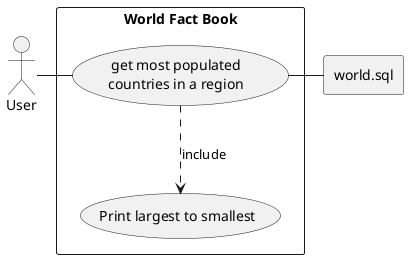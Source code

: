@startuml

actor user as "User"

rectangle world.sql

rectangle "World Fact Book" {
    usecase UC4 as "get most populated
    countries in a region"

    usecase UCa as "Print largest to smallest"

    user     - UC4
    UC4 ..> UCa : include
    UC4 - world.sql
}

@enduml